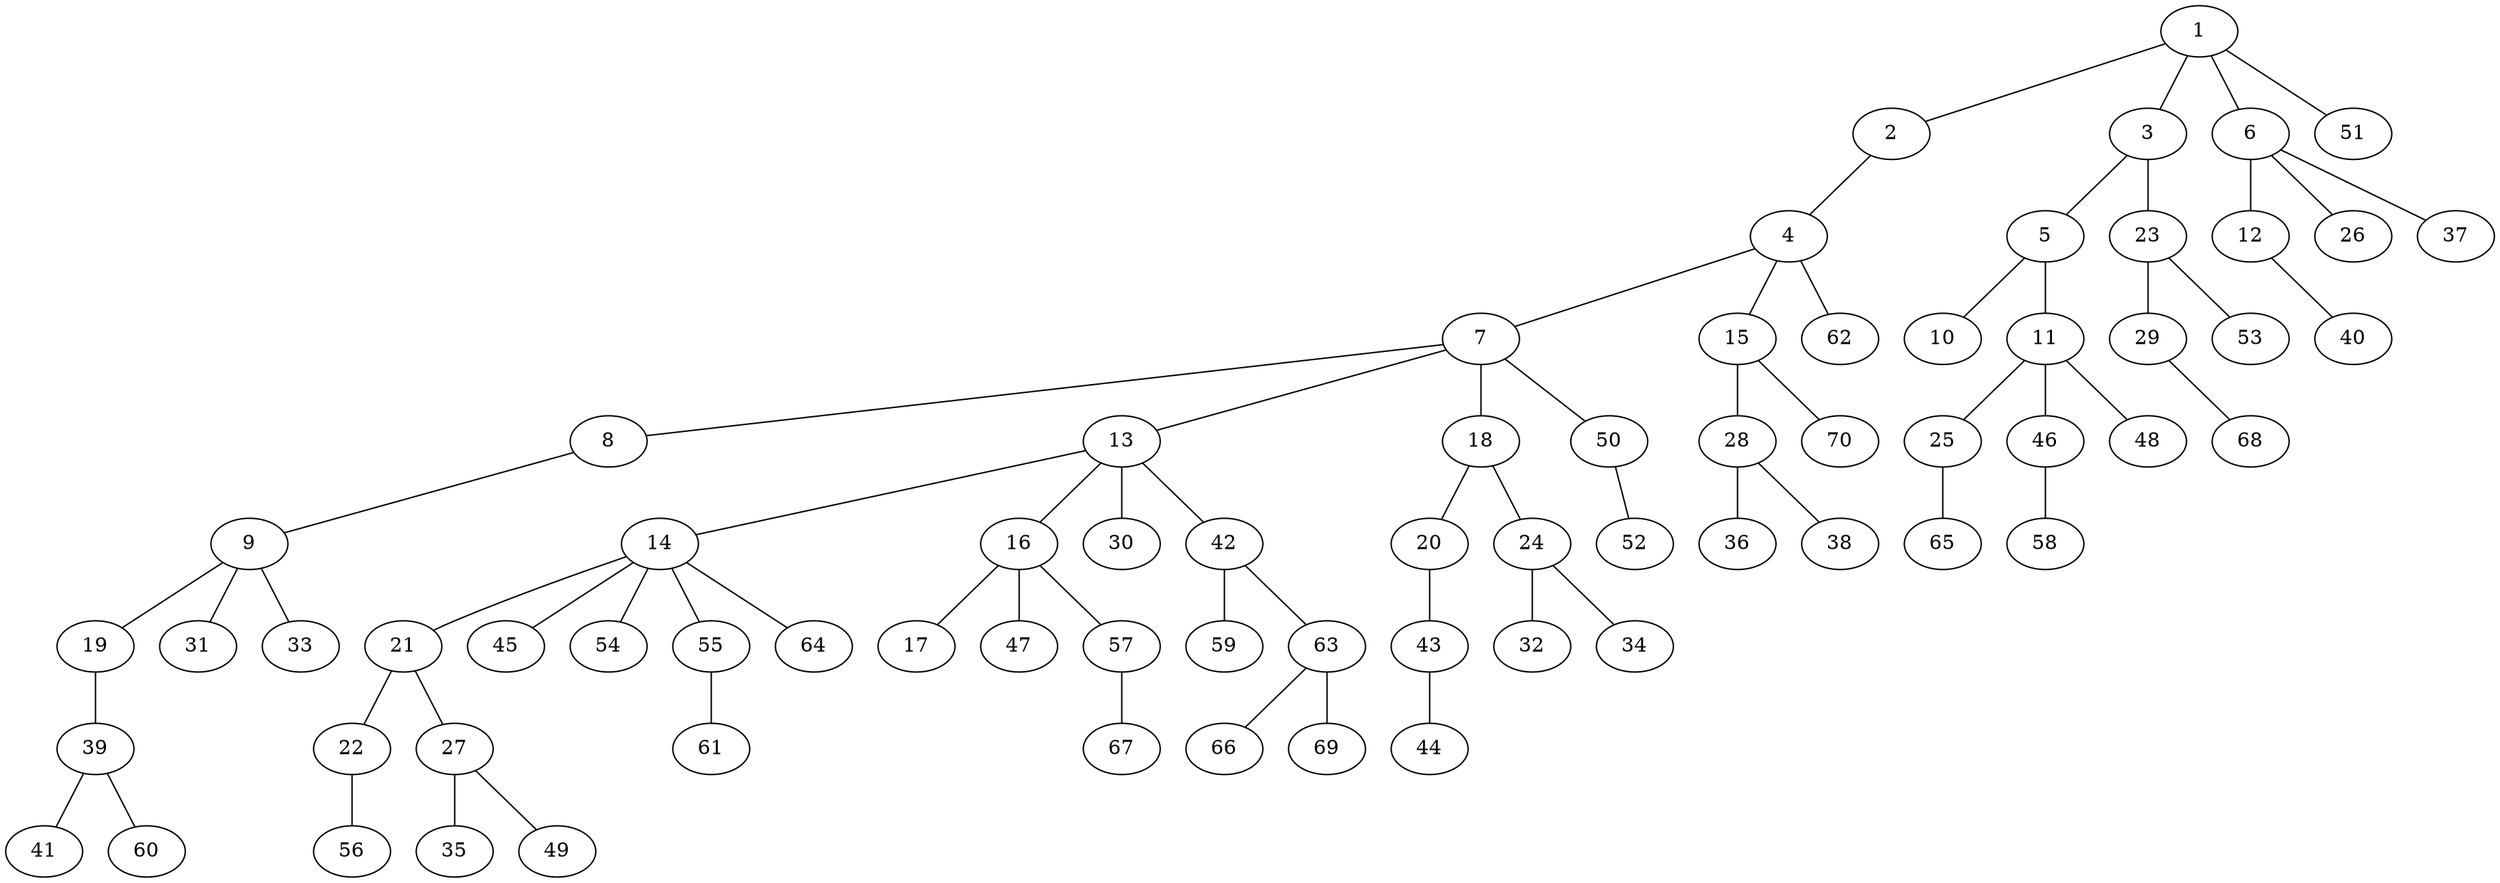 graph graphname {1--2
1--3
1--6
1--51
2--4
3--5
3--23
4--7
4--15
4--62
5--10
5--11
6--12
6--26
6--37
7--8
7--13
7--18
7--50
8--9
9--19
9--31
9--33
11--25
11--46
11--48
12--40
13--14
13--16
13--30
13--42
14--21
14--45
14--54
14--55
14--64
15--28
15--70
16--17
16--47
16--57
18--20
18--24
19--39
20--43
21--22
21--27
22--56
23--29
23--53
24--32
24--34
25--65
27--35
27--49
28--36
28--38
29--68
39--41
39--60
42--59
42--63
43--44
46--58
50--52
55--61
57--67
63--66
63--69
}
